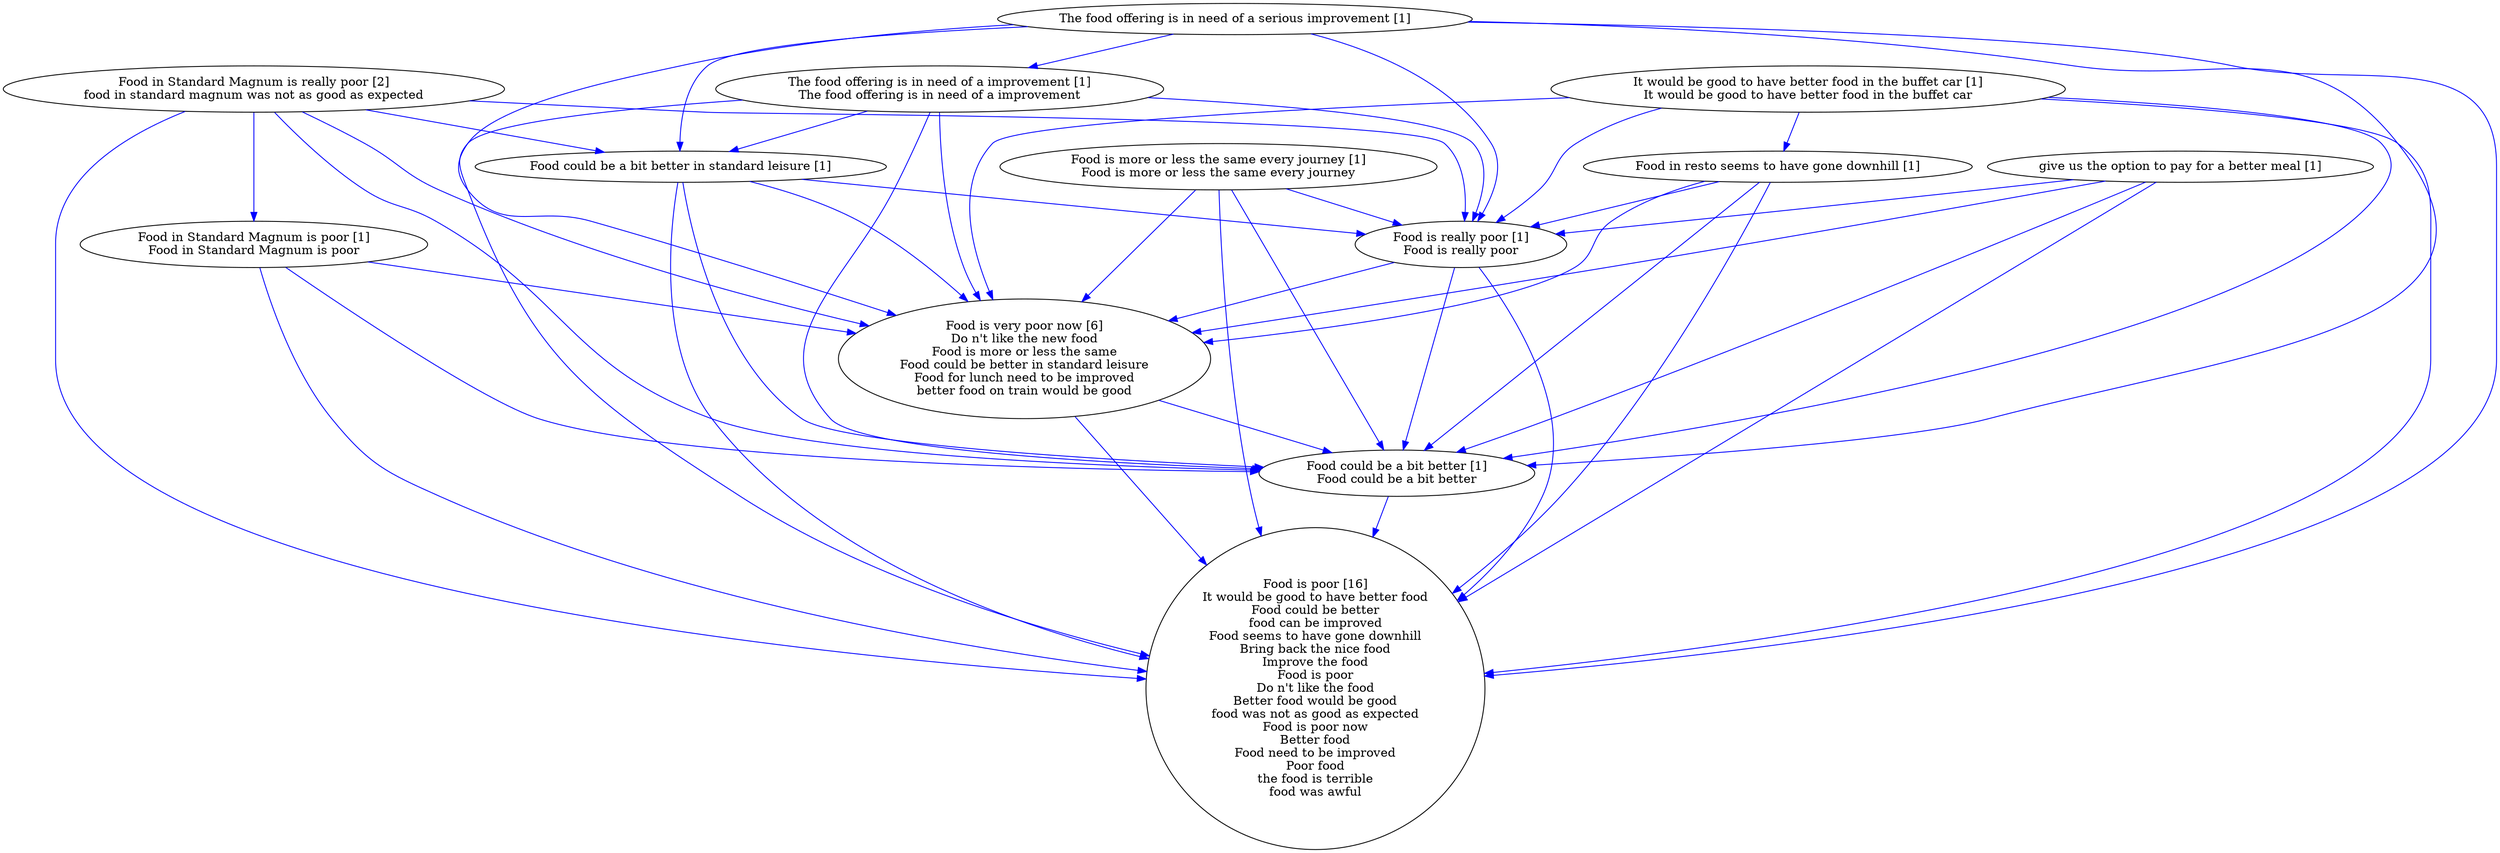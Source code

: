 digraph collapsedGraph {
"Food in Standard Magnum is really poor [2]\nfood in standard magnum was not as good as expected""Food is very poor now [6]\nDo n't like the new food\nFood is more or less the same\nFood could be better in standard leisure\nFood for lunch need to be improved\nbetter food on train would be good""Food is poor [16]\nIt would be good to have better food\nFood could be better\nfood can be improved\nFood seems to have gone downhill\nBring back the nice food\nImprove the food\nFood is poor\nDo n't like the food\nBetter food would be good\nfood was not as good as expected\nFood is poor now\nBetter food\nFood need to be improved\nPoor food\nthe food is terrible\nfood was awful""Food could be a bit better in standard leisure [1]""Food could be a bit better [1]\nFood could be a bit better""Food in Standard Magnum is poor [1]\nFood in Standard Magnum is poor""Food is really poor [1]\nFood is really poor""Food in resto seems to have gone downhill [1]""Food is more or less the same every journey [1]\nFood is more or less the same every journey""It would be good to have better food in the buffet car [1]\nIt would be good to have better food in the buffet car""The food offering is in need of a serious improvement [1]""The food offering is in need of a improvement [1]\nThe food offering is in need of a improvement""give us the option to pay for a better meal [1]""give us the option to pay for a better meal [1]" -> "Food is poor [16]\nIt would be good to have better food\nFood could be better\nfood can be improved\nFood seems to have gone downhill\nBring back the nice food\nImprove the food\nFood is poor\nDo n't like the food\nBetter food would be good\nfood was not as good as expected\nFood is poor now\nBetter food\nFood need to be improved\nPoor food\nthe food is terrible\nfood was awful" [color=blue]
"Food could be a bit better in standard leisure [1]" -> "Food is really poor [1]\nFood is really poor" [color=blue]
"Food could be a bit better in standard leisure [1]" -> "Food is very poor now [6]\nDo n't like the new food\nFood is more or less the same\nFood could be better in standard leisure\nFood for lunch need to be improved\nbetter food on train would be good" [color=blue]
"Food in Standard Magnum is really poor [2]\nfood in standard magnum was not as good as expected" -> "Food is poor [16]\nIt would be good to have better food\nFood could be better\nfood can be improved\nFood seems to have gone downhill\nBring back the nice food\nImprove the food\nFood is poor\nDo n't like the food\nBetter food would be good\nfood was not as good as expected\nFood is poor now\nBetter food\nFood need to be improved\nPoor food\nthe food is terrible\nfood was awful" [color=blue]
"The food offering is in need of a serious improvement [1]" -> "Food is poor [16]\nIt would be good to have better food\nFood could be better\nfood can be improved\nFood seems to have gone downhill\nBring back the nice food\nImprove the food\nFood is poor\nDo n't like the food\nBetter food would be good\nfood was not as good as expected\nFood is poor now\nBetter food\nFood need to be improved\nPoor food\nthe food is terrible\nfood was awful" [color=blue]
"The food offering is in need of a serious improvement [1]" -> "Food could be a bit better [1]\nFood could be a bit better" [color=blue]
"The food offering is in need of a improvement [1]\nThe food offering is in need of a improvement" -> "Food could be a bit better [1]\nFood could be a bit better" [color=blue]
"The food offering is in need of a improvement [1]\nThe food offering is in need of a improvement" -> "Food is poor [16]\nIt would be good to have better food\nFood could be better\nfood can be improved\nFood seems to have gone downhill\nBring back the nice food\nImprove the food\nFood is poor\nDo n't like the food\nBetter food would be good\nfood was not as good as expected\nFood is poor now\nBetter food\nFood need to be improved\nPoor food\nthe food is terrible\nfood was awful" [color=blue]
"Food in Standard Magnum is really poor [2]\nfood in standard magnum was not as good as expected" -> "Food could be a bit better [1]\nFood could be a bit better" [color=blue]
"Food is more or less the same every journey [1]\nFood is more or less the same every journey" -> "Food is very poor now [6]\nDo n't like the new food\nFood is more or less the same\nFood could be better in standard leisure\nFood for lunch need to be improved\nbetter food on train would be good" [color=blue]
"Food is really poor [1]\nFood is really poor" -> "Food is very poor now [6]\nDo n't like the new food\nFood is more or less the same\nFood could be better in standard leisure\nFood for lunch need to be improved\nbetter food on train would be good" [color=blue]
"Food is really poor [1]\nFood is really poor" -> "Food is poor [16]\nIt would be good to have better food\nFood could be better\nfood can be improved\nFood seems to have gone downhill\nBring back the nice food\nImprove the food\nFood is poor\nDo n't like the food\nBetter food would be good\nfood was not as good as expected\nFood is poor now\nBetter food\nFood need to be improved\nPoor food\nthe food is terrible\nfood was awful" [color=blue]
"Food is really poor [1]\nFood is really poor" -> "Food could be a bit better [1]\nFood could be a bit better" [color=blue]
"It would be good to have better food in the buffet car [1]\nIt would be good to have better food in the buffet car" -> "Food is very poor now [6]\nDo n't like the new food\nFood is more or less the same\nFood could be better in standard leisure\nFood for lunch need to be improved\nbetter food on train would be good" [color=blue]
"It would be good to have better food in the buffet car [1]\nIt would be good to have better food in the buffet car" -> "Food is really poor [1]\nFood is really poor" [color=blue]
"Food in resto seems to have gone downhill [1]" -> "Food is poor [16]\nIt would be good to have better food\nFood could be better\nfood can be improved\nFood seems to have gone downhill\nBring back the nice food\nImprove the food\nFood is poor\nDo n't like the food\nBetter food would be good\nfood was not as good as expected\nFood is poor now\nBetter food\nFood need to be improved\nPoor food\nthe food is terrible\nfood was awful" [color=blue]
"It would be good to have better food in the buffet car [1]\nIt would be good to have better food in the buffet car" -> "Food in resto seems to have gone downhill [1]" [color=blue]
"Food in resto seems to have gone downhill [1]" -> "Food could be a bit better [1]\nFood could be a bit better" [color=blue]
"Food is more or less the same every journey [1]\nFood is more or less the same every journey" -> "Food is really poor [1]\nFood is really poor" [color=blue]
"Food in resto seems to have gone downhill [1]" -> "Food is really poor [1]\nFood is really poor" [color=blue]
"It would be good to have better food in the buffet car [1]\nIt would be good to have better food in the buffet car" -> "Food is poor [16]\nIt would be good to have better food\nFood could be better\nfood can be improved\nFood seems to have gone downhill\nBring back the nice food\nImprove the food\nFood is poor\nDo n't like the food\nBetter food would be good\nfood was not as good as expected\nFood is poor now\nBetter food\nFood need to be improved\nPoor food\nthe food is terrible\nfood was awful" [color=blue]
"It would be good to have better food in the buffet car [1]\nIt would be good to have better food in the buffet car" -> "Food could be a bit better [1]\nFood could be a bit better" [color=blue]
"Food could be a bit better in standard leisure [1]" -> "Food is poor [16]\nIt would be good to have better food\nFood could be better\nfood can be improved\nFood seems to have gone downhill\nBring back the nice food\nImprove the food\nFood is poor\nDo n't like the food\nBetter food would be good\nfood was not as good as expected\nFood is poor now\nBetter food\nFood need to be improved\nPoor food\nthe food is terrible\nfood was awful" [color=blue]
"The food offering is in need of a improvement [1]\nThe food offering is in need of a improvement" -> "Food is very poor now [6]\nDo n't like the new food\nFood is more or less the same\nFood could be better in standard leisure\nFood for lunch need to be improved\nbetter food on train would be good" [color=blue]
"The food offering is in need of a improvement [1]\nThe food offering is in need of a improvement" -> "Food could be a bit better in standard leisure [1]" [color=blue]
"The food offering is in need of a improvement [1]\nThe food offering is in need of a improvement" -> "Food is really poor [1]\nFood is really poor" [color=blue]
"Food in Standard Magnum is poor [1]\nFood in Standard Magnum is poor" -> "Food could be a bit better [1]\nFood could be a bit better" [color=blue]
"Food is very poor now [6]\nDo n't like the new food\nFood is more or less the same\nFood could be better in standard leisure\nFood for lunch need to be improved\nbetter food on train would be good" -> "Food is poor [16]\nIt would be good to have better food\nFood could be better\nfood can be improved\nFood seems to have gone downhill\nBring back the nice food\nImprove the food\nFood is poor\nDo n't like the food\nBetter food would be good\nfood was not as good as expected\nFood is poor now\nBetter food\nFood need to be improved\nPoor food\nthe food is terrible\nfood was awful" [color=blue]
"give us the option to pay for a better meal [1]" -> "Food is very poor now [6]\nDo n't like the new food\nFood is more or less the same\nFood could be better in standard leisure\nFood for lunch need to be improved\nbetter food on train would be good" [color=blue]
"give us the option to pay for a better meal [1]" -> "Food could be a bit better [1]\nFood could be a bit better" [color=blue]
"give us the option to pay for a better meal [1]" -> "Food is really poor [1]\nFood is really poor" [color=blue]
"Food is more or less the same every journey [1]\nFood is more or less the same every journey" -> "Food is poor [16]\nIt would be good to have better food\nFood could be better\nfood can be improved\nFood seems to have gone downhill\nBring back the nice food\nImprove the food\nFood is poor\nDo n't like the food\nBetter food would be good\nfood was not as good as expected\nFood is poor now\nBetter food\nFood need to be improved\nPoor food\nthe food is terrible\nfood was awful" [color=blue]
"Food is more or less the same every journey [1]\nFood is more or less the same every journey" -> "Food could be a bit better [1]\nFood could be a bit better" [color=blue]
"Food in Standard Magnum is really poor [2]\nfood in standard magnum was not as good as expected" -> "Food is really poor [1]\nFood is really poor" [color=blue]
"Food in Standard Magnum is really poor [2]\nfood in standard magnum was not as good as expected" -> "Food is very poor now [6]\nDo n't like the new food\nFood is more or less the same\nFood could be better in standard leisure\nFood for lunch need to be improved\nbetter food on train would be good" [color=blue]
"The food offering is in need of a serious improvement [1]" -> "Food is really poor [1]\nFood is really poor" [color=blue]
"Food in Standard Magnum is poor [1]\nFood in Standard Magnum is poor" -> "Food is very poor now [6]\nDo n't like the new food\nFood is more or less the same\nFood could be better in standard leisure\nFood for lunch need to be improved\nbetter food on train would be good" [color=blue]
"The food offering is in need of a serious improvement [1]" -> "Food is very poor now [6]\nDo n't like the new food\nFood is more or less the same\nFood could be better in standard leisure\nFood for lunch need to be improved\nbetter food on train would be good" [color=blue]
"The food offering is in need of a serious improvement [1]" -> "Food could be a bit better in standard leisure [1]" [color=blue]
"Food in Standard Magnum is poor [1]\nFood in Standard Magnum is poor" -> "Food is poor [16]\nIt would be good to have better food\nFood could be better\nfood can be improved\nFood seems to have gone downhill\nBring back the nice food\nImprove the food\nFood is poor\nDo n't like the food\nBetter food would be good\nfood was not as good as expected\nFood is poor now\nBetter food\nFood need to be improved\nPoor food\nthe food is terrible\nfood was awful" [color=blue]
"Food in Standard Magnum is really poor [2]\nfood in standard magnum was not as good as expected" -> "Food could be a bit better in standard leisure [1]" [color=blue]
"Food could be a bit better [1]\nFood could be a bit better" -> "Food is poor [16]\nIt would be good to have better food\nFood could be better\nfood can be improved\nFood seems to have gone downhill\nBring back the nice food\nImprove the food\nFood is poor\nDo n't like the food\nBetter food would be good\nfood was not as good as expected\nFood is poor now\nBetter food\nFood need to be improved\nPoor food\nthe food is terrible\nfood was awful" [color=blue]
"Food could be a bit better in standard leisure [1]" -> "Food could be a bit better [1]\nFood could be a bit better" [color=blue]
"The food offering is in need of a serious improvement [1]" -> "The food offering is in need of a improvement [1]\nThe food offering is in need of a improvement" [color=blue]
"Food is very poor now [6]\nDo n't like the new food\nFood is more or less the same\nFood could be better in standard leisure\nFood for lunch need to be improved\nbetter food on train would be good" -> "Food could be a bit better [1]\nFood could be a bit better" [color=blue]
"Food in resto seems to have gone downhill [1]" -> "Food is very poor now [6]\nDo n't like the new food\nFood is more or less the same\nFood could be better in standard leisure\nFood for lunch need to be improved\nbetter food on train would be good" [color=blue]
"Food in Standard Magnum is really poor [2]\nfood in standard magnum was not as good as expected" -> "Food in Standard Magnum is poor [1]\nFood in Standard Magnum is poor" [color=blue]
}